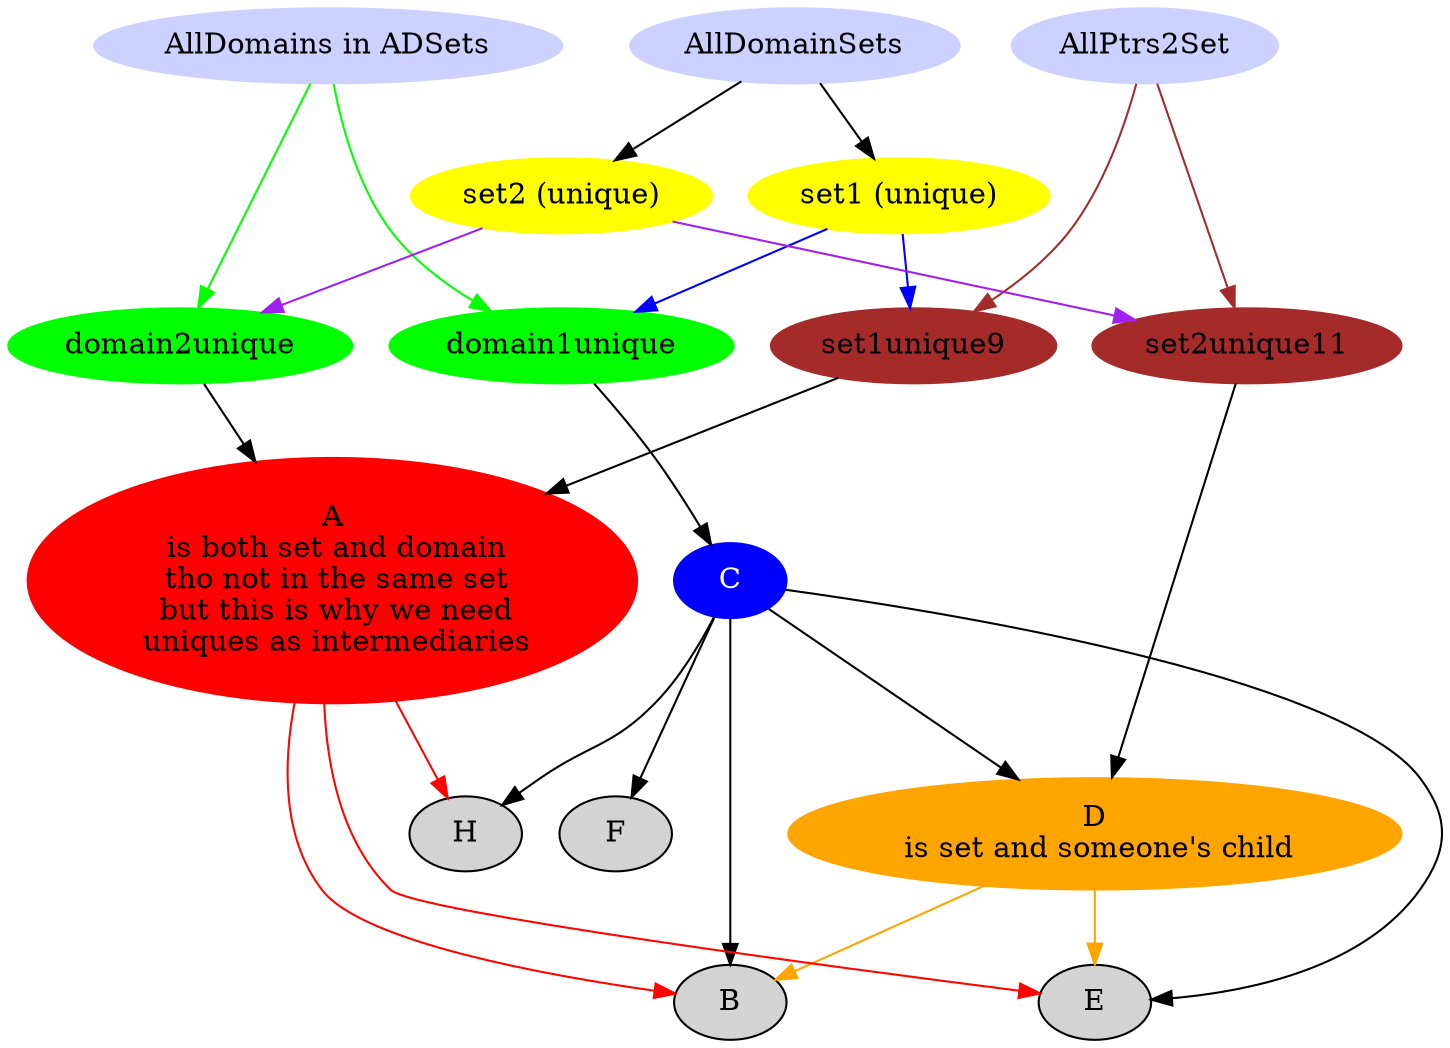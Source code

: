 digraph G {
	 ratio = fill;
 rankdir=UD
	node [style=filled];

{rank = same; AllDomains;AllDomainSets; AllPtrs2Set}

AllDomains [label = "AllDomains in ADSets"]

AllDomains -> domain1unique [color = green]
AllDomains [color="0.650 0.200 1.000"];
domain1unique->C
domain1unique [ color = green ]
C->{B D E F H}
A->{B H E} [color="0.002 0.999 0.999"];
unique9->A
unique9 [color = brown]
AllDomainSets->unique67
AllDomainSets [color="0.650 0.200 1.000"];

unique67->{unique9 domain1unique} [ color = blue ]

unique9 [label = "set1unique9"]
unique11 [label ="set2unique11"]

unique67 [ label="set1 (unique)" color = yellow]

AllPtrs2Set -> unique9  [color = brown]
AllPtrs2Set [color="0.650 0.200 1.000"];


AllDomains->domain2unique  [color = green]
domain2unique->A
domain2unique [ color = green ]

unique11 -> D
unique11 [color = brown]
D-> { B E} [color=orange]
AllPtrs2Set->unique11 [color = brown]

C [  color=blue fontcolor = white ]

A [color =red label= "A\n is both set and domain\n tho not in the same set\n but this is why we need\n uniques as intermediaries" ]
D [color = orange label ="D\n is set and someone's child"]

set2-> { unique11 domain2unique } [color=purple]
AllDomainSets -> set2
set2 [ label ="set2 (unique)" color = yellow]
}